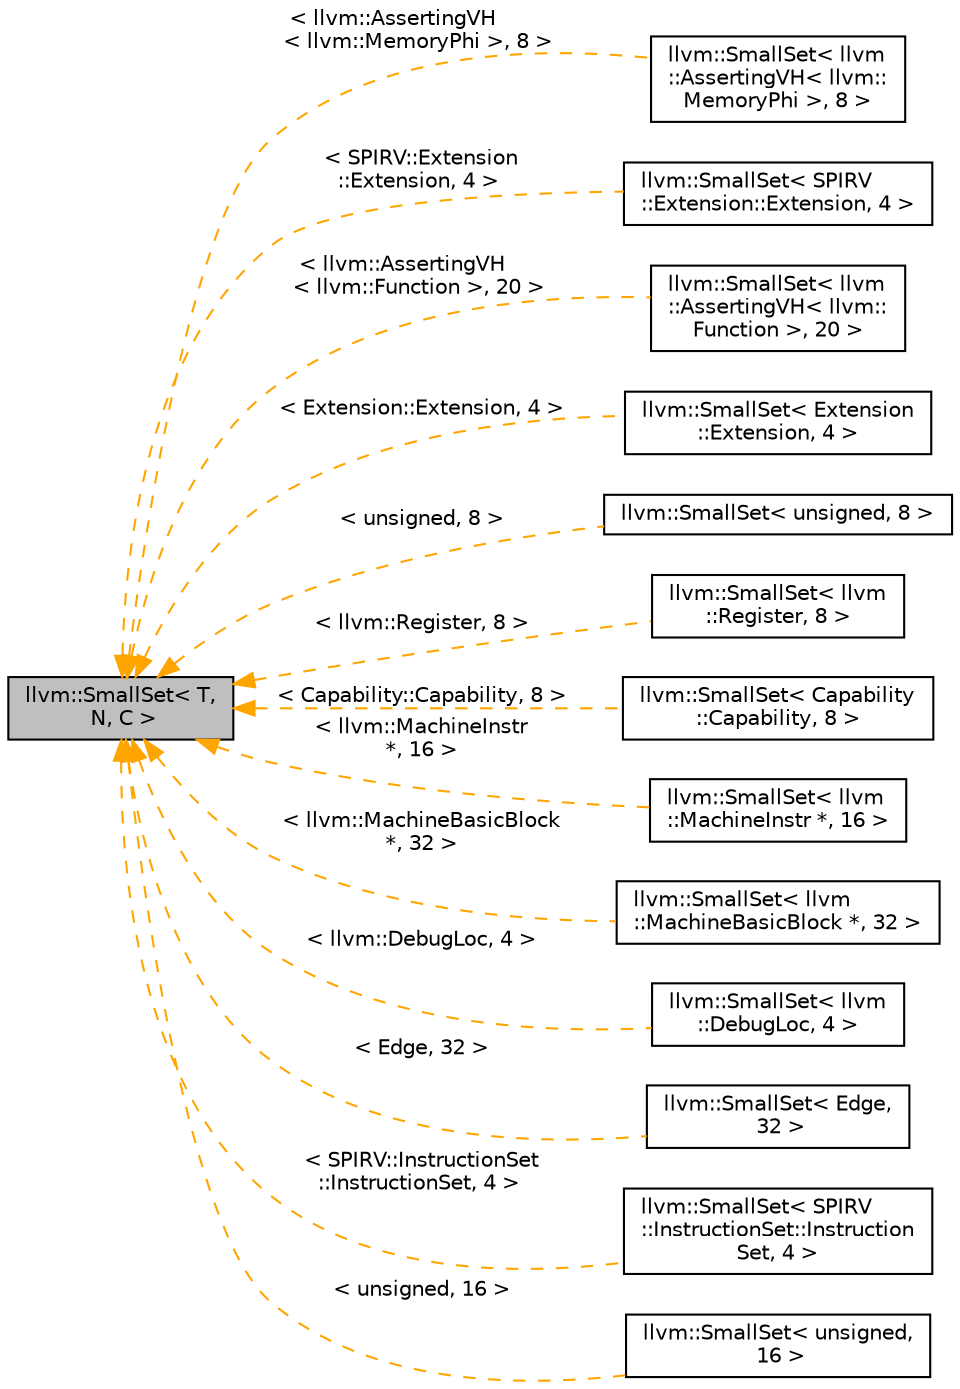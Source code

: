 digraph "llvm::SmallSet&lt; T, N, C &gt;"
{
 // LATEX_PDF_SIZE
  bgcolor="transparent";
  edge [fontname="Helvetica",fontsize="10",labelfontname="Helvetica",labelfontsize="10"];
  node [fontname="Helvetica",fontsize="10",shape=record];
  rankdir="LR";
  Node1 [label="llvm::SmallSet\< T,\l N, C \>",height=0.2,width=0.4,color="black", fillcolor="grey75", style="filled", fontcolor="black",tooltip="SmallSet - This maintains a set of unique values, optimizing for the case when the set is small (less..."];
  Node1 -> Node2 [dir="back",color="orange",fontsize="10",style="dashed",label=" \< llvm::AssertingVH\l\< llvm::MemoryPhi \>, 8 \>" ,fontname="Helvetica"];
  Node2 [label="llvm::SmallSet\< llvm\l::AssertingVH\< llvm::\lMemoryPhi \>, 8 \>",height=0.2,width=0.4,color="black",URL="$classllvm_1_1SmallSet.html",tooltip=" "];
  Node1 -> Node3 [dir="back",color="orange",fontsize="10",style="dashed",label=" \< SPIRV::Extension\l::Extension, 4 \>" ,fontname="Helvetica"];
  Node3 [label="llvm::SmallSet\< SPIRV\l::Extension::Extension, 4 \>",height=0.2,width=0.4,color="black",URL="$classllvm_1_1SmallSet.html",tooltip=" "];
  Node1 -> Node4 [dir="back",color="orange",fontsize="10",style="dashed",label=" \< llvm::AssertingVH\l\< llvm::Function \>, 20 \>" ,fontname="Helvetica"];
  Node4 [label="llvm::SmallSet\< llvm\l::AssertingVH\< llvm::\lFunction \>, 20 \>",height=0.2,width=0.4,color="black",URL="$classllvm_1_1SmallSet.html",tooltip=" "];
  Node1 -> Node5 [dir="back",color="orange",fontsize="10",style="dashed",label=" \< Extension::Extension, 4 \>" ,fontname="Helvetica"];
  Node5 [label="llvm::SmallSet\< Extension\l::Extension, 4 \>",height=0.2,width=0.4,color="black",URL="$classllvm_1_1SmallSet.html",tooltip=" "];
  Node1 -> Node6 [dir="back",color="orange",fontsize="10",style="dashed",label=" \< unsigned, 8 \>" ,fontname="Helvetica"];
  Node6 [label="llvm::SmallSet\< unsigned, 8 \>",height=0.2,width=0.4,color="black",URL="$classllvm_1_1SmallSet.html",tooltip=" "];
  Node1 -> Node7 [dir="back",color="orange",fontsize="10",style="dashed",label=" \< llvm::Register, 8 \>" ,fontname="Helvetica"];
  Node7 [label="llvm::SmallSet\< llvm\l::Register, 8 \>",height=0.2,width=0.4,color="black",URL="$classllvm_1_1SmallSet.html",tooltip=" "];
  Node1 -> Node8 [dir="back",color="orange",fontsize="10",style="dashed",label=" \< Capability::Capability, 8 \>" ,fontname="Helvetica"];
  Node8 [label="llvm::SmallSet\< Capability\l::Capability, 8 \>",height=0.2,width=0.4,color="black",URL="$classllvm_1_1SmallSet.html",tooltip=" "];
  Node1 -> Node9 [dir="back",color="orange",fontsize="10",style="dashed",label=" \< llvm::MachineInstr\l *, 16 \>" ,fontname="Helvetica"];
  Node9 [label="llvm::SmallSet\< llvm\l::MachineInstr *, 16 \>",height=0.2,width=0.4,color="black",URL="$classllvm_1_1SmallSet.html",tooltip=" "];
  Node1 -> Node10 [dir="back",color="orange",fontsize="10",style="dashed",label=" \< llvm::MachineBasicBlock\l *, 32 \>" ,fontname="Helvetica"];
  Node10 [label="llvm::SmallSet\< llvm\l::MachineBasicBlock *, 32 \>",height=0.2,width=0.4,color="black",URL="$classllvm_1_1SmallSet.html",tooltip=" "];
  Node1 -> Node11 [dir="back",color="orange",fontsize="10",style="dashed",label=" \< llvm::DebugLoc, 4 \>" ,fontname="Helvetica"];
  Node11 [label="llvm::SmallSet\< llvm\l::DebugLoc, 4 \>",height=0.2,width=0.4,color="black",URL="$classllvm_1_1SmallSet.html",tooltip=" "];
  Node1 -> Node12 [dir="back",color="orange",fontsize="10",style="dashed",label=" \< Edge, 32 \>" ,fontname="Helvetica"];
  Node12 [label="llvm::SmallSet\< Edge,\l 32 \>",height=0.2,width=0.4,color="black",URL="$classllvm_1_1SmallSet.html",tooltip=" "];
  Node1 -> Node13 [dir="back",color="orange",fontsize="10",style="dashed",label=" \< SPIRV::InstructionSet\l::InstructionSet, 4 \>" ,fontname="Helvetica"];
  Node13 [label="llvm::SmallSet\< SPIRV\l::InstructionSet::Instruction\lSet, 4 \>",height=0.2,width=0.4,color="black",URL="$classllvm_1_1SmallSet.html",tooltip=" "];
  Node1 -> Node14 [dir="back",color="orange",fontsize="10",style="dashed",label=" \< unsigned, 16 \>" ,fontname="Helvetica"];
  Node14 [label="llvm::SmallSet\< unsigned,\l 16 \>",height=0.2,width=0.4,color="black",URL="$classllvm_1_1SmallSet.html",tooltip=" "];
}
